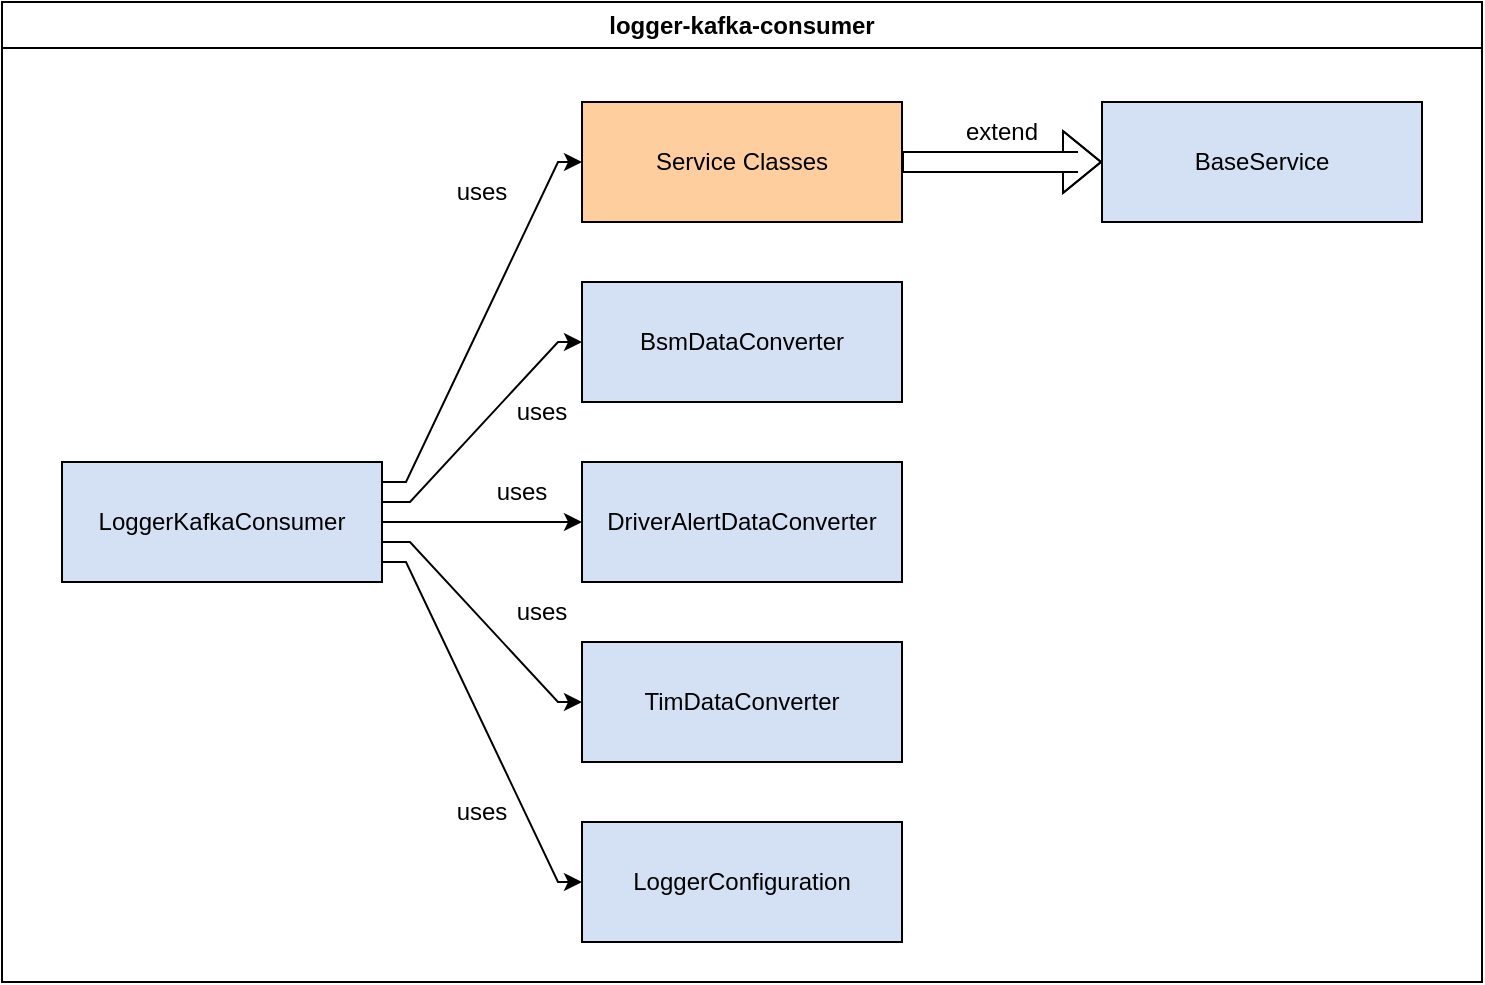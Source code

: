 <mxfile version="24.2.5" type="device">
  <diagram id="C5RBs43oDa-KdzZeNtuy" name="Page-1">
    <mxGraphModel dx="1571" dy="2056" grid="1" gridSize="10" guides="1" tooltips="1" connect="1" arrows="1" fold="1" page="1" pageScale="1" pageWidth="827" pageHeight="1169" math="0" shadow="0">
      <root>
        <mxCell id="WIyWlLk6GJQsqaUBKTNV-0" />
        <mxCell id="WIyWlLk6GJQsqaUBKTNV-1" parent="WIyWlLk6GJQsqaUBKTNV-0" />
        <mxCell id="Jr42eCUc6g5V1k2Y49N9-10" style="edgeStyle=orthogonalEdgeStyle;rounded=0;orthogonalLoop=1;jettySize=auto;html=1;shape=flexArrow;noEdgeStyle=1;orthogonal=1;" edge="1" parent="WIyWlLk6GJQsqaUBKTNV-1" source="LZZLjWpjytnXYlWd8Y8f-5" target="Jr42eCUc6g5V1k2Y49N9-9">
          <mxGeometry relative="1" as="geometry">
            <Array as="points">
              <mxPoint x="432" y="30" />
              <mxPoint x="508" y="30" />
            </Array>
          </mxGeometry>
        </mxCell>
        <mxCell id="LZZLjWpjytnXYlWd8Y8f-5" value="Service Classes" style="rounded=0;whiteSpace=wrap;html=1;fillColor=#FFCE9F;container=0;" parent="WIyWlLk6GJQsqaUBKTNV-1" vertex="1">
          <mxGeometry x="260" width="160" height="60" as="geometry" />
        </mxCell>
        <mxCell id="LZZLjWpjytnXYlWd8Y8f-28" value="BsmDataConverter" style="rounded=0;whiteSpace=wrap;html=1;fillColor=#D4E1F5;container=0;" parent="WIyWlLk6GJQsqaUBKTNV-1" vertex="1">
          <mxGeometry x="260" y="90" width="160" height="60" as="geometry" />
        </mxCell>
        <mxCell id="Jr42eCUc6g5V1k2Y49N9-0" value="DriverAlertDataConverter" style="rounded=0;whiteSpace=wrap;html=1;fillColor=#D4E1F5;container=0;" vertex="1" parent="WIyWlLk6GJQsqaUBKTNV-1">
          <mxGeometry x="260" y="180" width="160" height="60" as="geometry" />
        </mxCell>
        <mxCell id="Jr42eCUc6g5V1k2Y49N9-1" value="TimDataConverter" style="rounded=0;whiteSpace=wrap;html=1;fillColor=#D4E1F5;container=0;" vertex="1" parent="WIyWlLk6GJQsqaUBKTNV-1">
          <mxGeometry x="260" y="270" width="160" height="60" as="geometry" />
        </mxCell>
        <mxCell id="Jr42eCUc6g5V1k2Y49N9-4" style="edgeStyle=orthogonalEdgeStyle;rounded=0;orthogonalLoop=1;jettySize=auto;html=1;noEdgeStyle=1;orthogonal=1;" edge="1" parent="WIyWlLk6GJQsqaUBKTNV-1" source="Jr42eCUc6g5V1k2Y49N9-2" target="Jr42eCUc6g5V1k2Y49N9-3">
          <mxGeometry relative="1" as="geometry">
            <Array as="points">
              <mxPoint x="172" y="230" />
              <mxPoint x="248" y="390" />
            </Array>
          </mxGeometry>
        </mxCell>
        <mxCell id="Jr42eCUc6g5V1k2Y49N9-5" style="edgeStyle=orthogonalEdgeStyle;rounded=0;orthogonalLoop=1;jettySize=auto;html=1;noEdgeStyle=1;orthogonal=1;" edge="1" parent="WIyWlLk6GJQsqaUBKTNV-1" source="Jr42eCUc6g5V1k2Y49N9-2" target="LZZLjWpjytnXYlWd8Y8f-28">
          <mxGeometry relative="1" as="geometry">
            <Array as="points">
              <mxPoint x="174" y="200" />
              <mxPoint x="248" y="120" />
            </Array>
          </mxGeometry>
        </mxCell>
        <mxCell id="Jr42eCUc6g5V1k2Y49N9-6" style="edgeStyle=orthogonalEdgeStyle;rounded=0;orthogonalLoop=1;jettySize=auto;html=1;noEdgeStyle=1;orthogonal=1;" edge="1" parent="WIyWlLk6GJQsqaUBKTNV-1" source="Jr42eCUc6g5V1k2Y49N9-2" target="Jr42eCUc6g5V1k2Y49N9-0">
          <mxGeometry relative="1" as="geometry">
            <Array as="points">
              <mxPoint x="176" y="210" />
              <mxPoint x="248" y="210" />
            </Array>
          </mxGeometry>
        </mxCell>
        <mxCell id="Jr42eCUc6g5V1k2Y49N9-7" style="edgeStyle=orthogonalEdgeStyle;rounded=0;orthogonalLoop=1;jettySize=auto;html=1;noEdgeStyle=1;orthogonal=1;" edge="1" parent="WIyWlLk6GJQsqaUBKTNV-1" source="Jr42eCUc6g5V1k2Y49N9-2" target="Jr42eCUc6g5V1k2Y49N9-1">
          <mxGeometry relative="1" as="geometry">
            <Array as="points">
              <mxPoint x="174" y="220" />
              <mxPoint x="248" y="300" />
            </Array>
          </mxGeometry>
        </mxCell>
        <mxCell id="Jr42eCUc6g5V1k2Y49N9-8" style="edgeStyle=orthogonalEdgeStyle;rounded=0;orthogonalLoop=1;jettySize=auto;html=1;noEdgeStyle=1;orthogonal=1;" edge="1" parent="WIyWlLk6GJQsqaUBKTNV-1" source="Jr42eCUc6g5V1k2Y49N9-2" target="LZZLjWpjytnXYlWd8Y8f-5">
          <mxGeometry relative="1" as="geometry">
            <Array as="points">
              <mxPoint x="172" y="190" />
              <mxPoint x="248" y="30" />
            </Array>
          </mxGeometry>
        </mxCell>
        <mxCell id="Jr42eCUc6g5V1k2Y49N9-2" value="LoggerKafkaConsumer" style="rounded=0;whiteSpace=wrap;html=1;fillColor=#D4E1F5;container=0;" vertex="1" parent="WIyWlLk6GJQsqaUBKTNV-1">
          <mxGeometry y="180" width="160" height="60" as="geometry" />
        </mxCell>
        <mxCell id="Jr42eCUc6g5V1k2Y49N9-3" value="LoggerConfiguration" style="rounded=0;whiteSpace=wrap;html=1;fillColor=#D4E1F5;container=0;" vertex="1" parent="WIyWlLk6GJQsqaUBKTNV-1">
          <mxGeometry x="260" y="360" width="160" height="60" as="geometry" />
        </mxCell>
        <mxCell id="Jr42eCUc6g5V1k2Y49N9-9" value="BaseService" style="rounded=0;whiteSpace=wrap;html=1;fillColor=#D4E1F5;container=0;" vertex="1" parent="WIyWlLk6GJQsqaUBKTNV-1">
          <mxGeometry x="520" width="160" height="60" as="geometry" />
        </mxCell>
        <mxCell id="Jr42eCUc6g5V1k2Y49N9-11" value="logger-kafka-consumer" style="swimlane;whiteSpace=wrap;html=1;" vertex="1" parent="WIyWlLk6GJQsqaUBKTNV-1">
          <mxGeometry x="-30" y="-50" width="740" height="490" as="geometry" />
        </mxCell>
        <mxCell id="Jr42eCUc6g5V1k2Y49N9-12" value="extend" style="text;html=1;align=center;verticalAlign=middle;whiteSpace=wrap;rounded=0;" vertex="1" parent="Jr42eCUc6g5V1k2Y49N9-11">
          <mxGeometry x="470" y="50" width="60" height="30" as="geometry" />
        </mxCell>
        <mxCell id="Jr42eCUc6g5V1k2Y49N9-14" value="uses" style="text;html=1;align=center;verticalAlign=middle;whiteSpace=wrap;rounded=0;" vertex="1" parent="Jr42eCUc6g5V1k2Y49N9-11">
          <mxGeometry x="210" y="80" width="60" height="30" as="geometry" />
        </mxCell>
        <mxCell id="Jr42eCUc6g5V1k2Y49N9-15" value="uses" style="text;html=1;align=center;verticalAlign=middle;whiteSpace=wrap;rounded=0;" vertex="1" parent="Jr42eCUc6g5V1k2Y49N9-11">
          <mxGeometry x="240" y="190" width="60" height="30" as="geometry" />
        </mxCell>
        <mxCell id="Jr42eCUc6g5V1k2Y49N9-16" value="uses" style="text;html=1;align=center;verticalAlign=middle;whiteSpace=wrap;rounded=0;" vertex="1" parent="Jr42eCUc6g5V1k2Y49N9-11">
          <mxGeometry x="230" y="230" width="60" height="30" as="geometry" />
        </mxCell>
        <mxCell id="Jr42eCUc6g5V1k2Y49N9-17" value="uses" style="text;html=1;align=center;verticalAlign=middle;whiteSpace=wrap;rounded=0;" vertex="1" parent="Jr42eCUc6g5V1k2Y49N9-11">
          <mxGeometry x="240" y="290" width="60" height="30" as="geometry" />
        </mxCell>
        <mxCell id="Jr42eCUc6g5V1k2Y49N9-18" value="uses" style="text;html=1;align=center;verticalAlign=middle;whiteSpace=wrap;rounded=0;" vertex="1" parent="Jr42eCUc6g5V1k2Y49N9-11">
          <mxGeometry x="210" y="390" width="60" height="30" as="geometry" />
        </mxCell>
      </root>
    </mxGraphModel>
  </diagram>
</mxfile>
